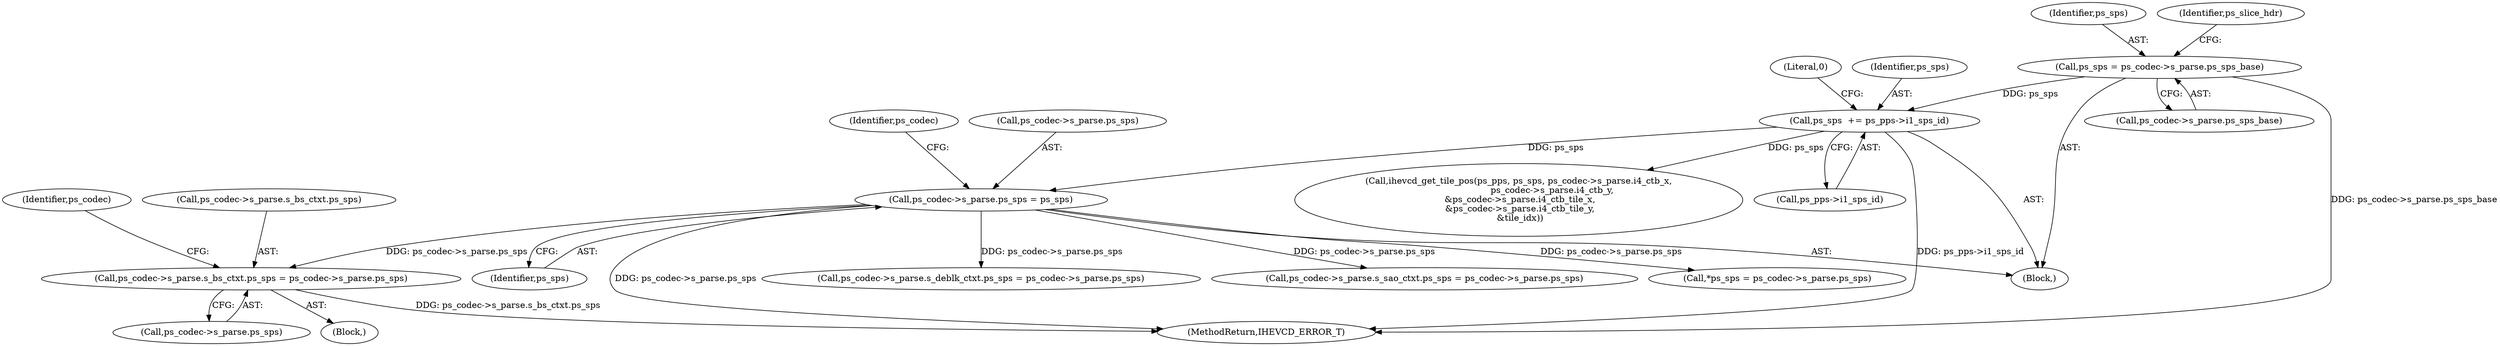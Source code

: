digraph "0_Android_bcfc7124f6ef9f1ec128fb2e90de774a5b33d199_0@pointer" {
"1003837" [label="(Call,ps_codec->s_parse.s_bs_ctxt.ps_sps = ps_codec->s_parse.ps_sps)"];
"1000339" [label="(Call,ps_codec->s_parse.ps_sps = ps_sps)"];
"1000251" [label="(Call,ps_sps  += ps_pps->i1_sps_id)"];
"1000228" [label="(Call,ps_sps = ps_codec->s_parse.ps_sps_base)"];
"1005079" [label="(MethodReturn,IHEVCD_ERROR_T)"];
"1000228" [label="(Call,ps_sps = ps_codec->s_parse.ps_sps_base)"];
"1000353" [label="(Call,ihevcd_get_tile_pos(ps_pps, ps_sps, ps_codec->s_parse.i4_ctb_x,\n                        ps_codec->s_parse.i4_ctb_y,\n &ps_codec->s_parse.i4_ctb_tile_x,\n &ps_codec->s_parse.i4_ctb_tile_y,\n &tile_idx))"];
"1003845" [label="(Call,ps_codec->s_parse.ps_sps)"];
"1005022" [label="(Call,ps_codec->s_parse.s_sao_ctxt.ps_sps = ps_codec->s_parse.ps_sps)"];
"1000251" [label="(Call,ps_sps  += ps_pps->i1_sps_id)"];
"1000253" [label="(Call,ps_pps->i1_sps_id)"];
"1000258" [label="(Literal,0)"];
"1003854" [label="(Identifier,ps_codec)"];
"1000349" [label="(Identifier,ps_codec)"];
"1003700" [label="(Block,)"];
"1000229" [label="(Identifier,ps_sps)"];
"1000252" [label="(Identifier,ps_sps)"];
"1000230" [label="(Call,ps_codec->s_parse.ps_sps_base)"];
"1003837" [label="(Call,ps_codec->s_parse.s_bs_ctxt.ps_sps = ps_codec->s_parse.ps_sps)"];
"1000339" [label="(Call,ps_codec->s_parse.ps_sps = ps_sps)"];
"1000340" [label="(Call,ps_codec->s_parse.ps_sps)"];
"1004203" [label="(Call,*ps_sps = ps_codec->s_parse.ps_sps)"];
"1000345" [label="(Identifier,ps_sps)"];
"1000236" [label="(Identifier,ps_slice_hdr)"];
"1003838" [label="(Call,ps_codec->s_parse.s_bs_ctxt.ps_sps)"];
"1000190" [label="(Block,)"];
"1004961" [label="(Call,ps_codec->s_parse.s_deblk_ctxt.ps_sps = ps_codec->s_parse.ps_sps)"];
"1003837" -> "1003700"  [label="AST: "];
"1003837" -> "1003845"  [label="CFG: "];
"1003838" -> "1003837"  [label="AST: "];
"1003845" -> "1003837"  [label="AST: "];
"1003854" -> "1003837"  [label="CFG: "];
"1003837" -> "1005079"  [label="DDG: ps_codec->s_parse.s_bs_ctxt.ps_sps"];
"1000339" -> "1003837"  [label="DDG: ps_codec->s_parse.ps_sps"];
"1000339" -> "1000190"  [label="AST: "];
"1000339" -> "1000345"  [label="CFG: "];
"1000340" -> "1000339"  [label="AST: "];
"1000345" -> "1000339"  [label="AST: "];
"1000349" -> "1000339"  [label="CFG: "];
"1000339" -> "1005079"  [label="DDG: ps_codec->s_parse.ps_sps"];
"1000251" -> "1000339"  [label="DDG: ps_sps"];
"1000339" -> "1004203"  [label="DDG: ps_codec->s_parse.ps_sps"];
"1000339" -> "1004961"  [label="DDG: ps_codec->s_parse.ps_sps"];
"1000339" -> "1005022"  [label="DDG: ps_codec->s_parse.ps_sps"];
"1000251" -> "1000190"  [label="AST: "];
"1000251" -> "1000253"  [label="CFG: "];
"1000252" -> "1000251"  [label="AST: "];
"1000253" -> "1000251"  [label="AST: "];
"1000258" -> "1000251"  [label="CFG: "];
"1000251" -> "1005079"  [label="DDG: ps_pps->i1_sps_id"];
"1000228" -> "1000251"  [label="DDG: ps_sps"];
"1000251" -> "1000353"  [label="DDG: ps_sps"];
"1000228" -> "1000190"  [label="AST: "];
"1000228" -> "1000230"  [label="CFG: "];
"1000229" -> "1000228"  [label="AST: "];
"1000230" -> "1000228"  [label="AST: "];
"1000236" -> "1000228"  [label="CFG: "];
"1000228" -> "1005079"  [label="DDG: ps_codec->s_parse.ps_sps_base"];
}
